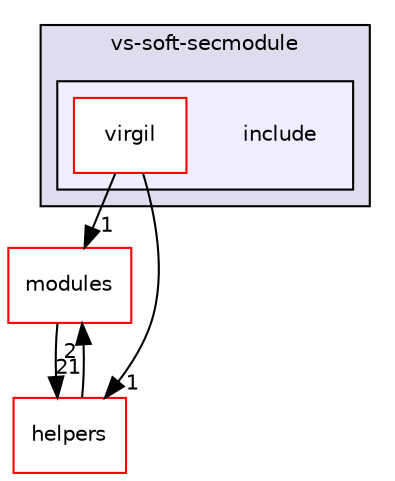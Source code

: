 digraph "include" {
  compound=true
  node [ fontsize="10", fontname="Helvetica"];
  edge [ labelfontsize="10", labelfontname="Helvetica"];
  subgraph clusterdir_cec9ecbad7f121e4dbab0fed0c8b9a6a {
    graph [ bgcolor="#ddddee", pencolor="black", label="vs-soft-secmodule" fontname="Helvetica", fontsize="10", URL="dir_cec9ecbad7f121e4dbab0fed0c8b9a6a.html"]
  subgraph clusterdir_497c33b04a6f1cad87b6c5ff11be414f {
    graph [ bgcolor="#eeeeff", pencolor="black", label="" URL="dir_497c33b04a6f1cad87b6c5ff11be414f.html"];
    dir_497c33b04a6f1cad87b6c5ff11be414f [shape=plaintext label="include"];
    dir_bcf59cbb42b7431e0601b5c3a1b5db05 [shape=box label="virgil" color="red" fillcolor="white" style="filled" URL="dir_bcf59cbb42b7431e0601b5c3a1b5db05.html"];
  }
  }
  dir_e05d7e2b1ecd646af5bb94391405f3b5 [shape=box label="modules" fillcolor="white" style="filled" color="red" URL="dir_e05d7e2b1ecd646af5bb94391405f3b5.html"];
  dir_861f50189fda057e6c57d1c1130602b3 [shape=box label="helpers" fillcolor="white" style="filled" color="red" URL="dir_861f50189fda057e6c57d1c1130602b3.html"];
  dir_bcf59cbb42b7431e0601b5c3a1b5db05->dir_e05d7e2b1ecd646af5bb94391405f3b5 [headlabel="1", labeldistance=1.5 headhref="dir_000109_000008.html"];
  dir_bcf59cbb42b7431e0601b5c3a1b5db05->dir_861f50189fda057e6c57d1c1130602b3 [headlabel="1", labeldistance=1.5 headhref="dir_000109_000052.html"];
  dir_e05d7e2b1ecd646af5bb94391405f3b5->dir_861f50189fda057e6c57d1c1130602b3 [headlabel="21", labeldistance=1.5 headhref="dir_000008_000052.html"];
  dir_861f50189fda057e6c57d1c1130602b3->dir_e05d7e2b1ecd646af5bb94391405f3b5 [headlabel="2", labeldistance=1.5 headhref="dir_000052_000008.html"];
}

